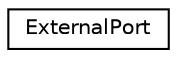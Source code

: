 digraph "Graphical Class Hierarchy"
{
 // INTERACTIVE_SVG=YES
  edge [fontname="Helvetica",fontsize="10",labelfontname="Helvetica",labelfontsize="10"];
  node [fontname="Helvetica",fontsize="10",shape=record];
  rankdir="LR";
  Node1 [label="ExternalPort",height=0.2,width=0.4,color="black", fillcolor="white", style="filled",URL="$class_external_port.html"];
}

